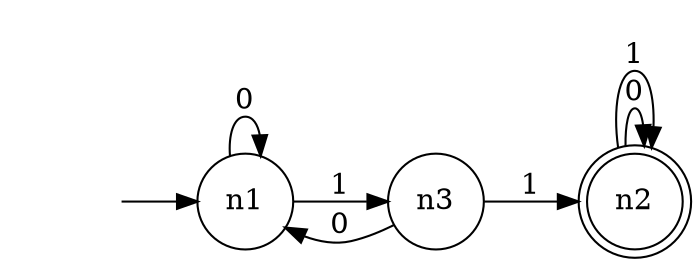 digraph Minimal {
	graph [rankdir=LR]
	"" [label="" shape=plaintext]
	n2 [label=n2 shape=doublecircle]
	n1 [label=n1 shape=circle]
	n3 [label=n3 shape=circle]
	"" -> n1 [label=""]
	n1 -> n1 [label=0]
	n1 -> n3 [label=1]
	n3 -> n1 [label=0]
	n3 -> n2 [label=1]
	n2 -> n2 [label=0]
	n2 -> n2 [label=1]
}
